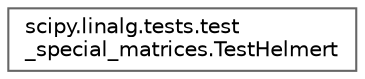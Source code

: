 digraph "Graphical Class Hierarchy"
{
 // LATEX_PDF_SIZE
  bgcolor="transparent";
  edge [fontname=Helvetica,fontsize=10,labelfontname=Helvetica,labelfontsize=10];
  node [fontname=Helvetica,fontsize=10,shape=box,height=0.2,width=0.4];
  rankdir="LR";
  Node0 [id="Node000000",label="scipy.linalg.tests.test\l_special_matrices.TestHelmert",height=0.2,width=0.4,color="grey40", fillcolor="white", style="filled",URL="$d5/d89/classscipy_1_1linalg_1_1tests_1_1test__special__matrices_1_1TestHelmert.html",tooltip=" "];
}
